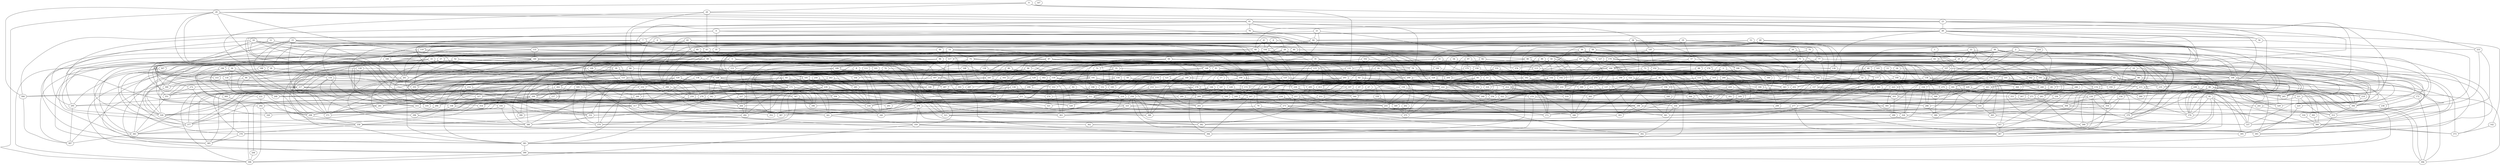 strict graph "gnp_random_graph(400,0.015)" {
0;
1;
2;
3;
4;
5;
6;
7;
8;
9;
10;
11;
12;
13;
14;
15;
16;
17;
18;
19;
20;
21;
22;
23;
24;
25;
26;
27;
28;
29;
30;
31;
32;
33;
34;
35;
36;
37;
38;
39;
40;
41;
42;
43;
44;
45;
46;
47;
48;
49;
50;
51;
52;
53;
54;
55;
56;
57;
58;
59;
60;
61;
62;
63;
64;
65;
66;
67;
68;
69;
70;
71;
72;
73;
74;
75;
76;
77;
78;
79;
80;
81;
82;
83;
84;
85;
86;
87;
88;
89;
90;
91;
92;
93;
94;
95;
96;
97;
98;
99;
100;
101;
102;
103;
104;
105;
106;
107;
108;
109;
110;
111;
112;
113;
114;
115;
116;
117;
118;
119;
120;
121;
122;
123;
124;
125;
126;
127;
128;
129;
130;
131;
132;
133;
134;
135;
136;
137;
138;
139;
140;
141;
142;
143;
144;
145;
146;
147;
148;
149;
150;
151;
152;
153;
154;
155;
156;
157;
158;
159;
160;
161;
162;
163;
164;
165;
166;
167;
168;
169;
170;
171;
172;
173;
174;
175;
176;
177;
178;
179;
180;
181;
182;
183;
184;
185;
186;
187;
188;
189;
190;
191;
192;
193;
194;
195;
196;
197;
198;
199;
200;
201;
202;
203;
204;
205;
206;
207;
208;
209;
210;
211;
212;
213;
214;
215;
216;
217;
218;
219;
220;
221;
222;
223;
224;
225;
226;
227;
228;
229;
230;
231;
232;
233;
234;
235;
236;
237;
238;
239;
240;
241;
242;
243;
244;
245;
246;
247;
248;
249;
250;
251;
252;
253;
254;
255;
256;
257;
258;
259;
260;
261;
262;
263;
264;
265;
266;
267;
268;
269;
270;
271;
272;
273;
274;
275;
276;
277;
278;
279;
280;
281;
282;
283;
284;
285;
286;
287;
288;
289;
290;
291;
292;
293;
294;
295;
296;
297;
298;
299;
300;
301;
302;
303;
304;
305;
306;
307;
308;
309;
310;
311;
312;
313;
314;
315;
316;
317;
318;
319;
320;
321;
322;
323;
324;
325;
326;
327;
328;
329;
330;
331;
332;
333;
334;
335;
336;
337;
338;
339;
340;
341;
342;
343;
344;
345;
346;
347;
348;
349;
350;
351;
352;
353;
354;
355;
356;
357;
358;
359;
360;
361;
362;
363;
364;
365;
366;
367;
368;
369;
370;
371;
372;
373;
374;
375;
376;
377;
378;
379;
380;
381;
382;
383;
384;
385;
386;
387;
388;
389;
390;
391;
392;
393;
394;
395;
396;
397;
398;
399;
0 -- 123  [is_available=True, prob="1.0"];
0 -- 35  [is_available=True, prob="0.213460058418"];
0 -- 31  [is_available=True, prob="0.894614332121"];
0 -- 28  [is_available=True, prob="0.417787412762"];
0 -- 7  [is_available=True, prob="0.450550417665"];
1 -- 63  [is_available=True, prob="0.174869653573"];
2 -- 393  [is_available=True, prob="0.818906915684"];
2 -- 108  [is_available=True, prob="0.722083994508"];
2 -- 172  [is_available=True, prob="0.851061695672"];
2 -- 361  [is_available=True, prob="0.0551306656357"];
2 -- 302  [is_available=True, prob="1.0"];
2 -- 271  [is_available=True, prob="1.0"];
2 -- 370  [is_available=True, prob="1.0"];
2 -- 300  [is_available=True, prob="0.948785094317"];
2 -- 248  [is_available=True, prob="0.749380077647"];
2 -- 90  [is_available=True, prob="1.0"];
2 -- 252  [is_available=True, prob="1.0"];
2 -- 351  [is_available=True, prob="0.499421079754"];
3 -- 114  [is_available=True, prob="0.818064801744"];
3 -- 331  [is_available=True, prob="1.0"];
3 -- 245  [is_available=True, prob="0.646188932579"];
3 -- 309  [is_available=True, prob="1.0"];
4 -- 68  [is_available=True, prob="1.0"];
4 -- 295  [is_available=True, prob="0.475849808085"];
4 -- 77  [is_available=True, prob="0.745672866609"];
4 -- 116  [is_available=True, prob="0.0436471147859"];
4 -- 150  [is_available=True, prob="1.0"];
4 -- 315  [is_available=True, prob="0.364665360652"];
5 -- 289  [is_available=True, prob="0.932924135892"];
5 -- 166  [is_available=True, prob="0.663803662181"];
5 -- 332  [is_available=True, prob="1.0"];
5 -- 112  [is_available=True, prob="0.680585021261"];
5 -- 307  [is_available=True, prob="0.730182603693"];
5 -- 150  [is_available=True, prob="0.0598469047352"];
5 -- 284  [is_available=True, prob="0.95154580859"];
6 -- 32  [is_available=True, prob="0.0362244806754"];
6 -- 104  [is_available=True, prob="0.431657138406"];
6 -- 347  [is_available=True, prob="1.0"];
6 -- 332  [is_available=True, prob="0.615660203095"];
6 -- 329  [is_available=True, prob="0.824436386585"];
7 -- 358  [is_available=True, prob="0.903483185923"];
7 -- 361  [is_available=True, prob="0.251859557389"];
7 -- 110  [is_available=True, prob="0.126870043889"];
7 -- 26  [is_available=True, prob="0.92124308856"];
7 -- 125  [is_available=True, prob="0.79055374753"];
8 -- 340  [is_available=True, prob="0.633148746369"];
8 -- 171  [is_available=True, prob="0.791405851304"];
8 -- 300  [is_available=True, prob="0.555017092211"];
8 -- 245  [is_available=True, prob="0.676778747274"];
8 -- 183  [is_available=True, prob="0.289864701374"];
9 -- 304  [is_available=True, prob="1.0"];
9 -- 336  [is_available=True, prob="1.0"];
9 -- 20  [is_available=True, prob="0.963870103874"];
9 -- 135  [is_available=True, prob="0.985582715913"];
10 -- 88  [is_available=True, prob="1.0"];
10 -- 218  [is_available=True, prob="0.36558771022"];
10 -- 155  [is_available=True, prob="0.939850369706"];
11 -- 217  [is_available=True, prob="1.0"];
11 -- 381  [is_available=True, prob="0.544440436266"];
11 -- 46  [is_available=True, prob="0.990616639059"];
11 -- 55  [is_available=True, prob="1.0"];
12 -- 88  [is_available=True, prob="1.0"];
12 -- 177  [is_available=True, prob="0.472848086537"];
12 -- 171  [is_available=True, prob="0.403387668131"];
12 -- 308  [is_available=True, prob="0.958759260715"];
13 -- 248  [is_available=True, prob="0.718398426237"];
13 -- 249  [is_available=True, prob="0.135701048966"];
13 -- 47  [is_available=True, prob="0.767446817427"];
14 -- 385  [is_available=True, prob="0.0839111608593"];
14 -- 359  [is_available=True, prob="0.903129916451"];
14 -- 229  [is_available=True, prob="0.421891559592"];
14 -- 357  [is_available=True, prob="1.0"];
14 -- 75  [is_available=True, prob="1.0"];
14 -- 173  [is_available=True, prob="0.821066559738"];
14 -- 148  [is_available=True, prob="0.202962951383"];
14 -- 117  [is_available=True, prob="0.140598918532"];
14 -- 377  [is_available=True, prob="0.636627486428"];
14 -- 216  [is_available=True, prob="0.0737561585805"];
14 -- 340  [is_available=True, prob="0.247459392696"];
14 -- 284  [is_available=True, prob="0.390962910068"];
14 -- 285  [is_available=True, prob="0.836163238763"];
14 -- 62  [is_available=True, prob="0.0278309103683"];
14 -- 261  [is_available=True, prob="0.589383876273"];
15 -- 355  [is_available=True, prob="1.0"];
15 -- 133  [is_available=True, prob="0.159717421853"];
15 -- 268  [is_available=True, prob="1.0"];
15 -- 335  [is_available=True, prob="0.69645622242"];
15 -- 179  [is_available=True, prob="0.604247035292"];
15 -- 152  [is_available=True, prob="0.493754664648"];
15 -- 379  [is_available=True, prob="0.9745790171"];
15 -- 188  [is_available=True, prob="0.270851552029"];
16 -- 296  [is_available=True, prob="0.21887588066"];
16 -- 25  [is_available=True, prob="0.639908986728"];
16 -- 71  [is_available=True, prob="1.0"];
17 -- 144  [is_available=True, prob="0.34005308996"];
17 -- 187  [is_available=True, prob="0.576860179194"];
18 -- 193  [is_available=True, prob="1.0"];
18 -- 260  [is_available=True, prob="0.89874975108"];
18 -- 295  [is_available=True, prob="0.604398624353"];
18 -- 104  [is_available=True, prob="0.653767829591"];
18 -- 39  [is_available=True, prob="1.0"];
18 -- 333  [is_available=True, prob="0.575732950046"];
18 -- 214  [is_available=True, prob="1.0"];
19 -- 71  [is_available=True, prob="0.011533843293"];
19 -- 233  [is_available=True, prob="1.0"];
19 -- 75  [is_available=True, prob="0.887208689863"];
19 -- 110  [is_available=True, prob="0.981647541429"];
19 -- 372  [is_available=True, prob="0.0972973350528"];
19 -- 57  [is_available=True, prob="0.358180670807"];
20 -- 26  [is_available=True, prob="0.443411702288"];
20 -- 43  [is_available=True, prob="0.810346362823"];
20 -- 285  [is_available=True, prob="0.0749293629785"];
20 -- 23  [is_available=True, prob="0.260988376783"];
21 -- 121  [is_available=True, prob="0.0855390347193"];
21 -- 82  [is_available=True, prob="0.764090171511"];
21 -- 164  [is_available=True, prob="0.580423238849"];
21 -- 84  [is_available=True, prob="1.0"];
22 -- 32  [is_available=True, prob="0.870311642104"];
22 -- 205  [is_available=True, prob="0.194002566974"];
22 -- 399  [is_available=True, prob="0.397424000932"];
22 -- 183  [is_available=True, prob="0.110406776339"];
22 -- 184  [is_available=True, prob="0.600935963525"];
22 -- 25  [is_available=True, prob="0.3334717442"];
22 -- 155  [is_available=True, prob="1.0"];
23 -- 68  [is_available=True, prob="1.0"];
23 -- 167  [is_available=True, prob="1.0"];
23 -- 233  [is_available=True, prob="0.778095682838"];
23 -- 49  [is_available=True, prob="0.388291233762"];
23 -- 265  [is_available=True, prob="1.0"];
23 -- 345  [is_available=True, prob="0.0344456553413"];
24 -- 376  [is_available=True, prob="1.0"];
24 -- 100  [is_available=True, prob="0.0416364188163"];
24 -- 103  [is_available=True, prob="1.0"];
25 -- 192  [is_available=True, prob="0.235901794924"];
25 -- 288  [is_available=True, prob="0.698802339291"];
25 -- 263  [is_available=True, prob="0.476410445809"];
25 -- 107  [is_available=True, prob="0.220676430709"];
26 -- 228  [is_available=True, prob="0.246736285636"];
26 -- 390  [is_available=True, prob="0.585370882599"];
26 -- 298  [is_available=True, prob="1.0"];
26 -- 369  [is_available=True, prob="0.404082850117"];
26 -- 185  [is_available=True, prob="0.223111870998"];
26 -- 124  [is_available=True, prob="0.554319789062"];
27 -- 344  [is_available=True, prob="1.0"];
28 -- 37  [is_available=True, prob="1.0"];
28 -- 265  [is_available=True, prob="1.0"];
28 -- 170  [is_available=True, prob="1.0"];
28 -- 279  [is_available=True, prob="0.160378983738"];
28 -- 109  [is_available=True, prob="1.0"];
28 -- 334  [is_available=True, prob="0.683386866363"];
28 -- 397  [is_available=True, prob="0.444077674825"];
28 -- 112  [is_available=True, prob="1.0"];
28 -- 209  [is_available=True, prob="0.708354942789"];
28 -- 309  [is_available=True, prob="0.029666922649"];
28 -- 119  [is_available=True, prob="0.883893157112"];
28 -- 312  [is_available=True, prob="0.297310413723"];
28 -- 222  [is_available=True, prob="1.0"];
28 -- 127  [is_available=True, prob="1.0"];
29 -- 105  [is_available=True, prob="0.549680594283"];
29 -- 140  [is_available=True, prob="0.260214050755"];
29 -- 398  [is_available=True, prob="0.0272164225743"];
29 -- 371  [is_available=True, prob="0.783039369707"];
29 -- 148  [is_available=True, prob="0.957114217591"];
29 -- 56  [is_available=True, prob="1.0"];
29 -- 380  [is_available=True, prob="0.101384556872"];
29 -- 61  [is_available=True, prob="0.515020839982"];
30 -- 265  [is_available=True, prob="0.0420107322113"];
30 -- 146  [is_available=True, prob="0.842258115711"];
30 -- 334  [is_available=True, prob="0.365094383093"];
30 -- 272  [is_available=True, prob="0.272892552042"];
30 -- 50  [is_available=True, prob="0.888951812318"];
30 -- 275  [is_available=True, prob="0.94380927438"];
30 -- 343  [is_available=True, prob="0.448360966582"];
30 -- 122  [is_available=True, prob="0.779527268411"];
30 -- 283  [is_available=True, prob="0.916144635487"];
30 -- 317  [is_available=True, prob="0.747267253644"];
31 -- 193  [is_available=True, prob="0.082570131343"];
31 -- 298  [is_available=True, prob="0.884011676474"];
31 -- 173  [is_available=True, prob="0.475369131771"];
31 -- 78  [is_available=True, prob="0.745353315934"];
31 -- 275  [is_available=True, prob="0.388551435696"];
32 -- 65  [is_available=True, prob="0.795303549744"];
32 -- 240  [is_available=True, prob="0.796188308886"];
32 -- 209  [is_available=True, prob="0.99604938836"];
32 -- 343  [is_available=True, prob="0.110041307713"];
32 -- 216  [is_available=True, prob="0.879427266911"];
33 -- 167  [is_available=True, prob="0.0569387470949"];
33 -- 269  [is_available=True, prob="0.997478717335"];
33 -- 78  [is_available=True, prob="0.444941926799"];
33 -- 338  [is_available=True, prob="0.216857380672"];
33 -- 275  [is_available=True, prob="0.287505020582"];
33 -- 398  [is_available=True, prob="1.0"];
33 -- 314  [is_available=True, prob="0.0802823143366"];
33 -- 383  [is_available=True, prob="1.0"];
34 -- 176  [is_available=True, prob="0.637999332978"];
34 -- 185  [is_available=True, prob="0.379875866273"];
34 -- 346  [is_available=True, prob="0.677647261965"];
34 -- 35  [is_available=True, prob="0.353273649526"];
34 -- 368  [is_available=True, prob="0.978428286777"];
35 -- 90  [is_available=True, prob="0.512092134476"];
35 -- 358  [is_available=True, prob="0.83720610164"];
36 -- 377  [is_available=True, prob="0.644375310725"];
36 -- 66  [is_available=True, prob="0.170463423607"];
36 -- 268  [is_available=True, prob="1.0"];
36 -- 178  [is_available=True, prob="0.595157105228"];
36 -- 118  [is_available=True, prob="0.769996898452"];
37 -- 101  [is_available=True, prob="0.545874211556"];
37 -- 371  [is_available=True, prob="0.48660644985"];
37 -- 335  [is_available=True, prob="0.73177144114"];
37 -- 307  [is_available=True, prob="0.763047936627"];
37 -- 212  [is_available=True, prob="0.277974903493"];
37 -- 151  [is_available=True, prob="0.69371428156"];
37 -- 282  [is_available=True, prob="0.647716693104"];
38 -- 226  [is_available=True, prob="0.658945521804"];
38 -- 103  [is_available=True, prob="1.0"];
38 -- 263  [is_available=True, prob="0.707049008853"];
38 -- 48  [is_available=True, prob="0.952507397413"];
38 -- 344  [is_available=True, prob="0.132521568098"];
38 -- 181  [is_available=True, prob="0.920530622125"];
38 -- 215  [is_available=True, prob="0.912439103358"];
38 -- 184  [is_available=True, prob="0.286778491893"];
38 -- 157  [is_available=True, prob="0.136263884888"];
38 -- 63  [is_available=True, prob="0.621153476382"];
39 -- 123  [is_available=True, prob="0.39488345752"];
39 -- 262  [is_available=True, prob="0.31636737607"];
39 -- 199  [is_available=True, prob="0.084961992922"];
39 -- 363  [is_available=True, prob="0.830866004464"];
39 -- 355  [is_available=True, prob="0.830427901139"];
39 -- 119  [is_available=True, prob="1.0"];
39 -- 315  [is_available=True, prob="0.565152960546"];
40 -- 288  [is_available=True, prob="0.114396419768"];
40 -- 296  [is_available=True, prob="0.23173941506"];
40 -- 212  [is_available=True, prob="0.313915349584"];
40 -- 381  [is_available=True, prob="0.657371898797"];
40 -- 348  [is_available=True, prob="1.0"];
41 -- 224  [is_available=True, prob="0.284547388521"];
41 -- 259  [is_available=True, prob="1.0"];
41 -- 68  [is_available=True, prob="0.691658594819"];
41 -- 104  [is_available=True, prob="0.229210409951"];
41 -- 79  [is_available=True, prob="1.0"];
41 -- 315  [is_available=True, prob="0.961873844816"];
42 -- 352  [is_available=True, prob="0.390799748174"];
42 -- 321  [is_available=True, prob="0.245004612847"];
42 -- 259  [is_available=True, prob="0.249360474801"];
42 -- 169  [is_available=True, prob="0.218965874193"];
42 -- 43  [is_available=True, prob="0.957139411043"];
42 -- 269  [is_available=True, prob="0.0232235355717"];
43 -- 193  [is_available=True, prob="1.0"];
43 -- 297  [is_available=True, prob="0.615504892925"];
43 -- 140  [is_available=True, prob="0.073640840324"];
43 -- 313  [is_available=True, prob="0.113127073495"];
44 -- 198  [is_available=True, prob="0.414815549505"];
44 -- 199  [is_available=True, prob="1.0"];
44 -- 302  [is_available=True, prob="0.265866830912"];
44 -- 113  [is_available=True, prob="0.556717551668"];
44 -- 146  [is_available=True, prob="1.0"];
44 -- 219  [is_available=True, prob="0.0731868662095"];
45 -- 393  [is_available=True, prob="0.00419428068784"];
45 -- 235  [is_available=True, prob="0.828728406905"];
45 -- 240  [is_available=True, prob="0.894334031683"];
45 -- 337  [is_available=True, prob="0.193991155871"];
45 -- 251  [is_available=True, prob="0.772752090333"];
45 -- 223  [is_available=True, prob="0.330926021153"];
46 -- 65  [is_available=True, prob="0.719699330941"];
46 -- 324  [is_available=True, prob="0.606865954238"];
46 -- 140  [is_available=True, prob="0.72224000753"];
46 -- 241  [is_available=True, prob="1.0"];
46 -- 119  [is_available=True, prob="1.0"];
46 -- 126  [is_available=True, prob="1.0"];
47 -- 344  [is_available=True, prob="1.0"];
48 -- 194  [is_available=True, prob="0.27441789327"];
48 -- 355  [is_available=True, prob="0.244400770883"];
48 -- 100  [is_available=True, prob="0.686496647962"];
48 -- 141  [is_available=True, prob="0.599233836508"];
48 -- 240  [is_available=True, prob="0.470153663497"];
48 -- 95  [is_available=True, prob="0.0799605083842"];
49 -- 130  [is_available=True, prob="0.528874475302"];
49 -- 235  [is_available=True, prob="0.549667165056"];
49 -- 292  [is_available=True, prob="0.139461971453"];
49 -- 389  [is_available=True, prob="0.050650970529"];
49 -- 203  [is_available=True, prob="0.690307756493"];
49 -- 332  [is_available=True, prob="0.857510489181"];
49 -- 142  [is_available=True, prob="1.0"];
49 -- 371  [is_available=True, prob="0.845313958829"];
49 -- 84  [is_available=True, prob="0.896413327316"];
49 -- 56  [is_available=True, prob="0.451663250813"];
50 -- 385  [is_available=True, prob="0.0845459013646"];
50 -- 326  [is_available=True, prob="0.182436657451"];
50 -- 72  [is_available=True, prob="0.0213814857366"];
50 -- 395  [is_available=True, prob="0.0234854664871"];
50 -- 238  [is_available=True, prob="0.463205310829"];
50 -- 113  [is_available=True, prob="0.52984770823"];
50 -- 242  [is_available=True, prob="0.288453876433"];
50 -- 318  [is_available=True, prob="1.0"];
50 -- 216  [is_available=True, prob="0.128822072717"];
50 -- 93  [is_available=True, prob="0.47702222234"];
50 -- 341  [is_available=True, prob="0.786189085912"];
51 -- 129  [is_available=True, prob="0.609103012896"];
51 -- 326  [is_available=True, prob="0.150698778739"];
51 -- 169  [is_available=True, prob="0.51343829918"];
51 -- 106  [is_available=True, prob="1.0"];
51 -- 372  [is_available=True, prob="0.959444513805"];
51 -- 214  [is_available=True, prob="0.43660676784"];
51 -- 184  [is_available=True, prob="0.447767053093"];
51 -- 138  [is_available=True, prob="0.0458701532824"];
52 -- 323  [is_available=True, prob="0.812475329792"];
52 -- 300  [is_available=True, prob="0.177543870355"];
52 -- 335  [is_available=True, prob="1.0"];
52 -- 371  [is_available=True, prob="0.283929993138"];
52 -- 186  [is_available=True, prob="0.864487222892"];
52 -- 158  [is_available=True, prob="0.256084880227"];
53 -- 161  [is_available=True, prob="0.680620254589"];
53 -- 130  [is_available=True, prob="0.646123905039"];
53 -- 355  [is_available=True, prob="0.185782969876"];
53 -- 261  [is_available=True, prob="0.712191579"];
53 -- 70  [is_available=True, prob="0.154061430243"];
53 -- 372  [is_available=True, prob="0.00424927990385"];
53 -- 376  [is_available=True, prob="0.600468515972"];
54 -- 336  [is_available=True, prob="1.0"];
54 -- 189  [is_available=True, prob="0.24328350732"];
55 -- 256  [is_available=True, prob="0.448198187756"];
55 -- 353  [is_available=True, prob="0.486165255962"];
55 -- 195  [is_available=True, prob="0.398683383815"];
55 -- 373  [is_available=True, prob="0.283162160414"];
55 -- 182  [is_available=True, prob="0.562237410295"];
55 -- 217  [is_available=True, prob="0.816535323672"];
55 -- 381  [is_available=True, prob="0.0991065456103"];
55 -- 158  [is_available=True, prob="1.0"];
56 -- 337  [is_available=True, prob="1.0"];
56 -- 177  [is_available=True, prob="0.762716177682"];
57 -- 73  [is_available=True, prob="1.0"];
57 -- 220  [is_available=True, prob="1.0"];
57 -- 278  [is_available=True, prob="0.969477902123"];
57 -- 174  [is_available=True, prob="1.0"];
58 -- 156  [is_available=True, prob="0.535604595146"];
58 -- 90  [is_available=True, prob="0.355068649113"];
58 -- 132  [is_available=True, prob="0.384391085455"];
58 -- 186  [is_available=True, prob="0.127512691201"];
58 -- 278  [is_available=True, prob="0.96902360936"];
59 -- 306  [is_available=True, prob="0.552959725213"];
59 -- 334  [is_available=True, prob="0.18390265212"];
59 -- 222  [is_available=True, prob="1.0"];
59 -- 327  [is_available=True, prob="1.0"];
60 -- 363  [is_available=True, prob="0.662189403825"];
60 -- 66  [is_available=True, prob="0.898705534754"];
60 -- 91  [is_available=True, prob="1.0"];
60 -- 386  [is_available=True, prob="0.0824739262863"];
61 -- 64  [is_available=True, prob="0.577264179689"];
61 -- 235  [is_available=True, prob="0.0665183375898"];
61 -- 76  [is_available=True, prob="1.0"];
61 -- 78  [is_available=True, prob="0.255959326824"];
61 -- 304  [is_available=True, prob="0.826286562896"];
61 -- 145  [is_available=True, prob="0.0113277444819"];
62 -- 325  [is_available=True, prob="0.762273033171"];
62 -- 234  [is_available=True, prob="0.495344130091"];
62 -- 205  [is_available=True, prob="0.625534478723"];
62 -- 302  [is_available=True, prob="0.343345292067"];
62 -- 229  [is_available=True, prob="1.0"];
63 -- 196  [is_available=True, prob="0.216465122938"];
63 -- 393  [is_available=True, prob="0.296242283627"];
63 -- 107  [is_available=True, prob="0.677546651632"];
63 -- 204  [is_available=True, prob="0.880442897826"];
63 -- 184  [is_available=True, prob="0.217059497453"];
63 -- 154  [is_available=True, prob="0.865786090315"];
64 -- 192  [is_available=True, prob="0.0211048818374"];
64 -- 266  [is_available=True, prob="0.772156649325"];
64 -- 386  [is_available=True, prob="1.0"];
65 -- 267  [is_available=True, prob="0.365906900598"];
66 -- 146  [is_available=True, prob="0.0901493155813"];
66 -- 397  [is_available=True, prob="1.0"];
66 -- 268  [is_available=True, prob="0.756703017651"];
67 -- 310  [is_available=True, prob="0.340751304886"];
67 -- 376  [is_available=True, prob="0.198871530546"];
67 -- 374  [is_available=True, prob="1.0"];
67 -- 184  [is_available=True, prob="1.0"];
67 -- 122  [is_available=True, prob="0.981737219642"];
67 -- 282  [is_available=True, prob="0.184306728365"];
68 -- 160  [is_available=True, prob="1.0"];
68 -- 232  [is_available=True, prob="0.543731012656"];
68 -- 139  [is_available=True, prob="0.998418193248"];
68 -- 208  [is_available=True, prob="0.859045130495"];
68 -- 117  [is_available=True, prob="0.123162759275"];
69 -- 376  [is_available=True, prob="0.928053250989"];
69 -- 145  [is_available=True, prob="0.201150222237"];
69 -- 251  [is_available=True, prob="0.114221039283"];
69 -- 124  [is_available=True, prob="1.0"];
69 -- 182  [is_available=True, prob="1.0"];
70 -- 254  [is_available=True, prob="0.767931437562"];
70 -- 166  [is_available=True, prob="0.291580768261"];
70 -- 77  [is_available=True, prob="0.766548005547"];
71 -- 98  [is_available=True, prob="0.342102094375"];
71 -- 205  [is_available=True, prob="0.624746397635"];
71 -- 242  [is_available=True, prob="0.959561090134"];
71 -- 251  [is_available=True, prob="1.0"];
71 -- 350  [is_available=True, prob="0.383105460145"];
72 -- 219  [is_available=True, prob="0.487631874556"];
72 -- 191  [is_available=True, prob="0.332645976684"];
73 -- 354  [is_available=True, prob="0.583603398635"];
73 -- 356  [is_available=True, prob="0.867255951367"];
73 -- 294  [is_available=True, prob="0.467233874946"];
73 -- 305  [is_available=True, prob="0.368731535758"];
73 -- 95  [is_available=True, prob="0.994903613454"];
74 -- 381  [is_available=True, prob="0.219207928843"];
74 -- 204  [is_available=True, prob="0.88793559915"];
74 -- 317  [is_available=True, prob="0.192479060186"];
74 -- 119  [is_available=True, prob="1.0"];
75 -- 257  [is_available=True, prob="1.0"];
75 -- 168  [is_available=True, prob="1.0"];
75 -- 396  [is_available=True, prob="1.0"];
75 -- 276  [is_available=True, prob="0.140534451486"];
75 -- 153  [is_available=True, prob="0.0416703800761"];
75 -- 191  [is_available=True, prob="1.0"];
76 -- 372  [is_available=True, prob="0.00445519820539"];
76 -- 259  [is_available=True, prob="1.0"];
76 -- 84  [is_available=True, prob="1.0"];
77 -- 135  [is_available=True, prob="0.659904640859"];
77 -- 367  [is_available=True, prob="0.391869613931"];
77 -- 176  [is_available=True, prob="0.384602114024"];
77 -- 157  [is_available=True, prob="1.0"];
78 -- 132  [is_available=True, prob="0.959137204955"];
78 -- 392  [is_available=True, prob="0.109660652103"];
78 -- 331  [is_available=True, prob="0.804442799097"];
78 -- 242  [is_available=True, prob="0.74420169879"];
78 -- 121  [is_available=True, prob="1.0"];
78 -- 380  [is_available=True, prob="0.694495658227"];
79 -- 370  [is_available=True, prob="0.736689246588"];
79 -- 332  [is_available=True, prob="0.293714189934"];
80 -- 263  [is_available=True, prob="0.902824290151"];
80 -- 326  [is_available=True, prob="0.723010404503"];
80 -- 245  [is_available=True, prob="1.0"];
80 -- 158  [is_available=True, prob="1.0"];
80 -- 261  [is_available=True, prob="0.597331285116"];
81 -- 264  [is_available=True, prob="0.833741951013"];
81 -- 376  [is_available=True, prob="0.360641197977"];
81 -- 392  [is_available=True, prob="0.261360814577"];
81 -- 381  [is_available=True, prob="1.0"];
81 -- 366  [is_available=True, prob="0.560107834656"];
82 -- 163  [is_available=True, prob="1.0"];
82 -- 108  [is_available=True, prob="0.5039671141"];
82 -- 210  [is_available=True, prob="1.0"];
82 -- 115  [is_available=True, prob="0.432080798769"];
82 -- 150  [is_available=True, prob="0.670588013316"];
82 -- 248  [is_available=True, prob="0.591597678731"];
82 -- 157  [is_available=True, prob="0.6079131761"];
83 -- 390  [is_available=True, prob="0.304378321946"];
83 -- 340  [is_available=True, prob="0.131853428575"];
83 -- 381  [is_available=True, prob="0.87298109434"];
83 -- 222  [is_available=True, prob="0.88119773535"];
83 -- 383  [is_available=True, prob="0.557499708025"];
84 -- 104  [is_available=True, prob="0.983374418035"];
84 -- 329  [is_available=True, prob="0.831505065629"];
84 -- 126  [is_available=True, prob="0.00871341148032"];
85 -- 117  [is_available=True, prob="1.0"];
85 -- 126  [is_available=True, prob="0.881389299762"];
86 -- 280  [is_available=True, prob="0.529233318131"];
86 -- 312  [is_available=True, prob="0.539848809273"];
86 -- 370  [is_available=True, prob="0.550287530197"];
86 -- 392  [is_available=True, prob="0.129869031624"];
86 -- 172  [is_available=True, prob="0.493032584686"];
87 -- 322  [is_available=True, prob="1.0"];
87 -- 295  [is_available=True, prob="1.0"];
87 -- 299  [is_available=True, prob="0.983639640175"];
87 -- 370  [is_available=True, prob="0.825395224674"];
87 -- 371  [is_available=True, prob="0.306446409017"];
87 -- 245  [is_available=True, prob="0.138621274438"];
87 -- 374  [is_available=True, prob="0.794167304201"];
87 -- 151  [is_available=True, prob="0.624099056012"];
87 -- 376  [is_available=True, prob="1.0"];
87 -- 103  [is_available=True, prob="0.298956272213"];
87 -- 381  [is_available=True, prob="0.390747870024"];
87 -- 94  [is_available=True, prob="0.276468424181"];
88 -- 357  [is_available=True, prob="0.819317566656"];
88 -- 137  [is_available=True, prob="0.549032487331"];
88 -- 235  [is_available=True, prob="1.0"];
88 -- 174  [is_available=True, prob="0.606933845707"];
88 -- 265  [is_available=True, prob="0.893231352116"];
89 -- 96  [is_available=True, prob="1.0"];
89 -- 326  [is_available=True, prob="1.0"];
89 -- 268  [is_available=True, prob="0.864683673628"];
89 -- 270  [is_available=True, prob="0.0103249407356"];
89 -- 230  [is_available=True, prob="0.454959472858"];
90 -- 288  [is_available=True, prob="0.42225211709"];
90 -- 137  [is_available=True, prob="0.857324299281"];
90 -- 298  [is_available=True, prob="0.96153052857"];
90 -- 399  [is_available=True, prob="0.375480457235"];
90 -- 146  [is_available=True, prob="0.343200440746"];
90 -- 148  [is_available=True, prob="0.236411592618"];
91 -- 199  [is_available=True, prob="0.142176973184"];
91 -- 203  [is_available=True, prob="0.439332610763"];
91 -- 208  [is_available=True, prob="0.582228470646"];
91 -- 118  [is_available=True, prob="0.143815665077"];
91 -- 219  [is_available=True, prob="0.879982332142"];
92 -- 202  [is_available=True, prob="0.332909011875"];
92 -- 108  [is_available=True, prob="0.580074611679"];
92 -- 302  [is_available=True, prob="0.132800181329"];
92 -- 144  [is_available=True, prob="1.0"];
92 -- 313  [is_available=True, prob="0.0200475674116"];
92 -- 185  [is_available=True, prob="0.422420672456"];
93 -- 361  [is_available=True, prob="0.0100748346889"];
93 -- 260  [is_available=True, prob="0.0491897032617"];
94 -- 162  [is_available=True, prob="0.27559189339"];
94 -- 359  [is_available=True, prob="0.723018983207"];
94 -- 126  [is_available=True, prob="0.719408363973"];
95 -- 230  [is_available=True, prob="0.835130431123"];
95 -- 197  [is_available=True, prob="0.417396657941"];
95 -- 262  [is_available=True, prob="1.0"];
95 -- 265  [is_available=True, prob="0.819768181375"];
96 -- 323  [is_available=True, prob="0.569439649343"];
96 -- 269  [is_available=True, prob="1.0"];
96 -- 303  [is_available=True, prob="0.0943673844927"];
96 -- 378  [is_available=True, prob="0.719652305857"];
96 -- 189  [is_available=True, prob="0.845487834784"];
97 -- 364  [is_available=True, prob="0.280848058005"];
97 -- 195  [is_available=True, prob="0.913175745019"];
97 -- 247  [is_available=True, prob="0.519432620336"];
97 -- 310  [is_available=True, prob="0.570442355765"];
97 -- 175  [is_available=True, prob="1.0"];
98 -- 190  [is_available=True, prob="0.169781585958"];
99 -- 132  [is_available=True, prob="0.310982000533"];
99 -- 109  [is_available=True, prob="0.672070918946"];
99 -- 366  [is_available=True, prob="0.895804667095"];
99 -- 111  [is_available=True, prob="1.0"];
99 -- 371  [is_available=True, prob="0.647440856308"];
99 -- 182  [is_available=True, prob="0.567563874566"];
99 -- 343  [is_available=True, prob="0.983088418627"];
100 -- 218  [is_available=True, prob="0.0806295160374"];
100 -- 384  [is_available=True, prob="0.705692254662"];
101 -- 256  [is_available=True, prob="1.0"];
101 -- 328  [is_available=True, prob="0.126658299919"];
101 -- 333  [is_available=True, prob="1.0"];
101 -- 120  [is_available=True, prob="0.119210386348"];
101 -- 283  [is_available=True, prob="0.109719098231"];
102 -- 130  [is_available=True, prob="1.0"];
102 -- 227  [is_available=True, prob="1.0"];
102 -- 293  [is_available=True, prob="0.983462246568"];
102 -- 239  [is_available=True, prob="1.0"];
102 -- 337  [is_available=True, prob="0.951526369676"];
102 -- 313  [is_available=True, prob="0.305972977827"];
103 -- 387  [is_available=True, prob="0.308822158786"];
103 -- 212  [is_available=True, prob="1.0"];
104 -- 106  [is_available=True, prob="0.408265165917"];
104 -- 363  [is_available=True, prob="1.0"];
104 -- 117  [is_available=True, prob="0.886380403611"];
104 -- 118  [is_available=True, prob="0.0707023572656"];
104 -- 170  [is_available=True, prob="0.805581084463"];
105 -- 384  [is_available=True, prob="0.547421922525"];
105 -- 371  [is_available=True, prob="0.77111987429"];
106 -- 256  [is_available=True, prob="0.318677981467"];
106 -- 203  [is_available=True, prob="0.636727050595"];
107 -- 164  [is_available=True, prob="0.852280646729"];
107 -- 391  [is_available=True, prob="0.0310569768585"];
107 -- 265  [is_available=True, prob="0.211870988891"];
107 -- 306  [is_available=True, prob="0.299946739657"];
107 -- 158  [is_available=True, prob="0.965530407636"];
108 -- 265  [is_available=True, prob="0.681244182514"];
108 -- 268  [is_available=True, prob="0.321035885053"];
108 -- 366  [is_available=True, prob="0.6687777145"];
108 -- 393  [is_available=True, prob="1.0"];
108 -- 285  [is_available=True, prob="0.757717298851"];
108 -- 286  [is_available=True, prob="0.69521466118"];
109 -- 383  [is_available=True, prob="0.267220486651"];
109 -- 119  [is_available=True, prob="0.70405129181"];
110 -- 196  [is_available=True, prob="1.0"];
110 -- 140  [is_available=True, prob="0.428495942968"];
110 -- 180  [is_available=True, prob="0.0939164670008"];
110 -- 375  [is_available=True, prob="0.147229638441"];
111 -- 340  [is_available=True, prob="0.975092168881"];
111 -- 333  [is_available=True, prob="1.0"];
111 -- 255  [is_available=True, prob="0.00410178588588"];
112 -- 266  [is_available=True, prob="0.917823138746"];
112 -- 311  [is_available=True, prob="0.352136532083"];
113 -- 368  [is_available=True, prob="0.190917083051"];
113 -- 124  [is_available=True, prob="0.255571550063"];
114 -- 354  [is_available=True, prob="0.980166016229"];
114 -- 247  [is_available=True, prob="0.985779587907"];
114 -- 345  [is_available=True, prob="1.0"];
114 -- 153  [is_available=True, prob="1.0"];
114 -- 252  [is_available=True, prob="1.0"];
114 -- 286  [is_available=True, prob="0.170746815379"];
115 -- 160  [is_available=True, prob="1.0"];
115 -- 183  [is_available=True, prob="0.158719052164"];
115 -- 178  [is_available=True, prob="1.0"];
115 -- 173  [is_available=True, prob="1.0"];
115 -- 277  [is_available=True, prob="0.847981196318"];
115 -- 151  [is_available=True, prob="0.113728632746"];
115 -- 123  [is_available=True, prob="0.382086705688"];
115 -- 252  [is_available=True, prob="1.0"];
116 -- 281  [is_available=True, prob="1.0"];
116 -- 181  [is_available=True, prob="0.871360563135"];
116 -- 284  [is_available=True, prob="0.379373805091"];
116 -- 377  [is_available=True, prob="0.161219910848"];
117 -- 396  [is_available=True, prob="1.0"];
117 -- 146  [is_available=True, prob="0.803731228844"];
117 -- 388  [is_available=True, prob="0.506740355955"];
117 -- 189  [is_available=True, prob="0.727712697839"];
117 -- 159  [is_available=True, prob="0.877252688319"];
118 -- 298  [is_available=True, prob="0.60205279036"];
119 -- 259  [is_available=True, prob="1.0"];
119 -- 206  [is_available=True, prob="1.0"];
119 -- 151  [is_available=True, prob="0.0431987328825"];
119 -- 249  [is_available=True, prob="0.7765357712"];
119 -- 187  [is_available=True, prob="0.723369624129"];
120 -- 385  [is_available=True, prob="1.0"];
120 -- 356  [is_available=True, prob="0.501264125152"];
120 -- 173  [is_available=True, prob="0.282733180877"];
120 -- 378  [is_available=True, prob="1.0"];
120 -- 252  [is_available=True, prob="0.123133352028"];
120 -- 165  [is_available=True, prob="0.79251942411"];
121 -- 195  [is_available=True, prob="0.334160836693"];
121 -- 293  [is_available=True, prob="0.529470208526"];
121 -- 394  [is_available=True, prob="0.368874333782"];
121 -- 206  [is_available=True, prob="0.919143266393"];
122 -- 337  [is_available=True, prob="1.0"];
122 -- 306  [is_available=True, prob="0.209960376293"];
122 -- 213  [is_available=True, prob="0.30148490958"];
122 -- 216  [is_available=True, prob="0.405178455813"];
122 -- 252  [is_available=True, prob="1.0"];
123 -- 171  [is_available=True, prob="0.0213574998789"];
123 -- 272  [is_available=True, prob="0.197246496247"];
123 -- 341  [is_available=True, prob="0.161971722671"];
123 -- 216  [is_available=True, prob="0.622808683764"];
123 -- 380  [is_available=True, prob="0.169128113456"];
124 -- 166  [is_available=True, prob="0.62988365821"];
124 -- 311  [is_available=True, prob="0.892731086433"];
124 -- 252  [is_available=True, prob="0.883233637123"];
125 -- 274  [is_available=True, prob="1.0"];
125 -- 387  [is_available=True, prob="0.890073822732"];
125 -- 212  [is_available=True, prob="1.0"];
125 -- 286  [is_available=True, prob="1.0"];
126 -- 294  [is_available=True, prob="0.642626673267"];
126 -- 264  [is_available=True, prob="1.0"];
126 -- 332  [is_available=True, prob="1.0"];
126 -- 146  [is_available=True, prob="0.884037140531"];
126 -- 342  [is_available=True, prob="0.511640748667"];
126 -- 218  [is_available=True, prob="1.0"];
127 -- 190  [is_available=True, prob="0.245111399564"];
128 -- 314  [is_available=True, prob="0.625138812136"];
128 -- 243  [is_available=True, prob="0.845611976998"];
128 -- 231  [is_available=True, prob="0.307722370523"];
129 -- 262  [is_available=True, prob="1.0"];
129 -- 328  [is_available=True, prob="0.86549142879"];
129 -- 300  [is_available=True, prob="0.28868454228"];
129 -- 269  [is_available=True, prob="1.0"];
129 -- 212  [is_available=True, prob="0.304931886126"];
130 -- 225  [is_available=True, prob="0.321684582312"];
130 -- 149  [is_available=True, prob="0.928562820606"];
131 -- 201  [is_available=True, prob="0.0720883321673"];
131 -- 337  [is_available=True, prob="1.0"];
131 -- 302  [is_available=True, prob="0.0810541967943"];
131 -- 257  [is_available=True, prob="0.0925362354624"];
132 -- 194  [is_available=True, prob="0.845263930256"];
132 -- 306  [is_available=True, prob="0.0490424685679"];
132 -- 212  [is_available=True, prob="0.509486310475"];
132 -- 334  [is_available=True, prob="0.901530688154"];
133 -- 296  [is_available=True, prob="0.112811394889"];
133 -- 140  [is_available=True, prob="0.991246676521"];
133 -- 173  [is_available=True, prob="0.679183870779"];
133 -- 245  [is_available=True, prob="0.553046452026"];
133 -- 381  [is_available=True, prob="0.673087389014"];
133 -- 255  [is_available=True, prob="0.930078581206"];
134 -- 315  [is_available=True, prob="0.370131736804"];
134 -- 237  [is_available=True, prob="0.573863921801"];
134 -- 174  [is_available=True, prob="1.0"];
134 -- 293  [is_available=True, prob="1.0"];
135 -- 352  [is_available=True, prob="0.655444130468"];
135 -- 200  [is_available=True, prob="0.473999083941"];
135 -- 398  [is_available=True, prob="0.459227721695"];
135 -- 207  [is_available=True, prob="1.0"];
135 -- 201  [is_available=True, prob="1.0"];
135 -- 221  [is_available=True, prob="0.418861163197"];
135 -- 329  [is_available=True, prob="0.34191114107"];
136 -- 353  [is_available=True, prob="1.0"];
136 -- 211  [is_available=True, prob="1.0"];
136 -- 281  [is_available=True, prob="0.704294946949"];
136 -- 314  [is_available=True, prob="1.0"];
136 -- 346  [is_available=True, prob="1.0"];
136 -- 318  [is_available=True, prob="0.763494391953"];
137 -- 330  [is_available=True, prob="0.228303785623"];
137 -- 308  [is_available=True, prob="0.11452680053"];
137 -- 253  [is_available=True, prob="1.0"];
138 -- 258  [is_available=True, prob="1.0"];
138 -- 229  [is_available=True, prob="1.0"];
138 -- 271  [is_available=True, prob="1.0"];
139 -- 364  [is_available=True, prob="0.428892916752"];
139 -- 306  [is_available=True, prob="0.761970117473"];
139 -- 372  [is_available=True, prob="0.461401159441"];
139 -- 342  [is_available=True, prob="0.239951938562"];
139 -- 185  [is_available=True, prob="0.257405477617"];
139 -- 379  [is_available=True, prob="1.0"];
140 -- 258  [is_available=True, prob="0.698893657605"];
140 -- 235  [is_available=True, prob="0.893811085551"];
140 -- 196  [is_available=True, prob="0.233208936816"];
140 -- 264  [is_available=True, prob="0.722442096981"];
140 -- 355  [is_available=True, prob="0.445305369896"];
140 -- 148  [is_available=True, prob="0.691233474785"];
140 -- 284  [is_available=True, prob="0.81430680653"];
141 -- 394  [is_available=True, prob="1.0"];
141 -- 283  [is_available=True, prob="1.0"];
141 -- 181  [is_available=True, prob="0.138922304408"];
141 -- 279  [is_available=True, prob="0.704877994434"];
142 -- 373  [is_available=True, prob="0.455485845491"];
143 -- 354  [is_available=True, prob="0.143376315515"];
143 -- 260  [is_available=True, prob="0.403107856642"];
143 -- 360  [is_available=True, prob="0.637266454151"];
143 -- 270  [is_available=True, prob="0.166511712467"];
143 -- 174  [is_available=True, prob="1.0"];
143 -- 149  [is_available=True, prob="0.964600384786"];
144 -- 384  [is_available=True, prob="1.0"];
144 -- 257  [is_available=True, prob="0.979642898815"];
144 -- 273  [is_available=True, prob="0.174390408385"];
144 -- 342  [is_available=True, prob="0.98826738099"];
144 -- 219  [is_available=True, prob="0.426333296921"];
144 -- 255  [is_available=True, prob="0.456332995798"];
145 -- 152  [is_available=True, prob="1.0"];
145 -- 257  [is_available=True, prob="0.256049735906"];
145 -- 170  [is_available=True, prob="0.150000225112"];
146 -- 259  [is_available=True, prob="0.43784106508"];
146 -- 330  [is_available=True, prob="0.649311885417"];
148 -- 323  [is_available=True, prob="1.0"];
148 -- 167  [is_available=True, prob="0.766727260381"];
148 -- 169  [is_available=True, prob="0.689909029274"];
148 -- 179  [is_available=True, prob="1.0"];
148 -- 187  [is_available=True, prob="1.0"];
148 -- 351  [is_available=True, prob="1.0"];
149 -- 388  [is_available=True, prob="1.0"];
149 -- 328  [is_available=True, prob="0.504594384385"];
149 -- 151  [is_available=True, prob="0.0123893696661"];
149 -- 309  [is_available=True, prob="0.1413807775"];
149 -- 311  [is_available=True, prob="1.0"];
150 -- 388  [is_available=True, prob="0.245105497396"];
150 -- 204  [is_available=True, prob="0.632686314165"];
150 -- 316  [is_available=True, prob="1.0"];
151 -- 329  [is_available=True, prob="0.040035197419"];
151 -- 268  [is_available=True, prob="0.921859075439"];
152 -- 258  [is_available=True, prob="0.0850074353279"];
152 -- 365  [is_available=True, prob="0.457472109627"];
152 -- 303  [is_available=True, prob="1.0"];
152 -- 306  [is_available=True, prob="0.72614834384"];
152 -- 185  [is_available=True, prob="0.356296495539"];
153 -- 363  [is_available=True, prob="0.112946734342"];
153 -- 274  [is_available=True, prob="0.776974886816"];
154 -- 368  [is_available=True, prob="0.0179564490635"];
154 -- 203  [is_available=True, prob="0.411087676375"];
154 -- 380  [is_available=True, prob="0.697439325151"];
154 -- 286  [is_available=True, prob="0.73391084909"];
155 -- 356  [is_available=True, prob="1.0"];
155 -- 265  [is_available=True, prob="0.423341713656"];
155 -- 343  [is_available=True, prob="0.152903514609"];
155 -- 349  [is_available=True, prob="0.896501162072"];
155 -- 350  [is_available=True, prob="0.528230621289"];
156 -- 354  [is_available=True, prob="0.00631374482411"];
156 -- 399  [is_available=True, prob="1.0"];
157 -- 370  [is_available=True, prob="0.00744691621085"];
157 -- 271  [is_available=True, prob="1.0"];
157 -- 209  [is_available=True, prob="1.0"];
157 -- 237  [is_available=True, prob="1.0"];
158 -- 179  [is_available=True, prob="1.0"];
158 -- 181  [is_available=True, prob="0.926788870112"];
158 -- 248  [is_available=True, prob="0.336741396612"];
158 -- 284  [is_available=True, prob="0.166394241286"];
158 -- 341  [is_available=True, prob="0.682953870239"];
159 -- 248  [is_available=True, prob="0.479504934026"];
159 -- 269  [is_available=True, prob="0.397492426167"];
159 -- 255  [is_available=True, prob="0.758714809749"];
161 -- 321  [is_available=True, prob="0.174646298914"];
161 -- 221  [is_available=True, prob="0.151522409531"];
162 -- 218  [is_available=True, prob="0.646087331661"];
162 -- 317  [is_available=True, prob="0.177163434652"];
162 -- 215  [is_available=True, prob="1.0"];
163 -- 193  [is_available=True, prob="0.562122322101"];
163 -- 358  [is_available=True, prob="0.676900117415"];
163 -- 391  [is_available=True, prob="1.0"];
163 -- 249  [is_available=True, prob="0.199316377401"];
163 -- 287  [is_available=True, prob="0.487516945361"];
164 -- 285  [is_available=True, prob="0.465359885611"];
165 -- 320  [is_available=True, prob="0.582235815164"];
165 -- 314  [is_available=True, prob="0.154774028006"];
165 -- 347  [is_available=True, prob="0.501203194091"];
165 -- 379  [is_available=True, prob="1.0"];
166 -- 241  [is_available=True, prob="0.00703197513683"];
166 -- 227  [is_available=True, prob="1.0"];
167 -- 230  [is_available=True, prob="0.948436752169"];
167 -- 268  [is_available=True, prob="0.60017338025"];
167 -- 205  [is_available=True, prob="0.632684472472"];
167 -- 304  [is_available=True, prob="0.690393745375"];
167 -- 287  [is_available=True, prob="0.854669793327"];
168 -- 297  [is_available=True, prob="0.0402068542679"];
168 -- 204  [is_available=True, prob="0.661884474583"];
168 -- 371  [is_available=True, prob="1.0"];
168 -- 246  [is_available=True, prob="0.145342910536"];
168 -- 185  [is_available=True, prob="0.16058473257"];
169 -- 303  [is_available=True, prob="0.205883843423"];
169 -- 273  [is_available=True, prob="0.636966490471"];
169 -- 372  [is_available=True, prob="0.818902844699"];
170 -- 376  [is_available=True, prob="0.254647666175"];
170 -- 380  [is_available=True, prob="0.80423537138"];
170 -- 343  [is_available=True, prob="0.14856887518"];
170 -- 216  [is_available=True, prob="1.0"];
170 -- 281  [is_available=True, prob="0.213084060109"];
170 -- 186  [is_available=True, prob="0.992381091686"];
171 -- 293  [is_available=True, prob="0.264837201073"];
171 -- 358  [is_available=True, prob="1.0"];
171 -- 391  [is_available=True, prob="1.0"];
171 -- 341  [is_available=True, prob="0.15778677896"];
171 -- 278  [is_available=True, prob="0.723239159517"];
172 -- 236  [is_available=True, prob="1.0"];
172 -- 394  [is_available=True, prob="0.121237870563"];
173 -- 289  [is_available=True, prob="0.659676727692"];
173 -- 303  [is_available=True, prob="0.452854207628"];
174 -- 392  [is_available=True, prob="0.0721688180624"];
174 -- 395  [is_available=True, prob="0.583369514533"];
174 -- 336  [is_available=True, prob="1.0"];
175 -- 192  [is_available=True, prob="0.49824294668"];
175 -- 178  [is_available=True, prob="0.305357396461"];
175 -- 246  [is_available=True, prob="1.0"];
176 -- 192  [is_available=True, prob="0.298979226117"];
176 -- 177  [is_available=True, prob="1.0"];
177 -- 203  [is_available=True, prob="1.0"];
177 -- 382  [is_available=True, prob="0.292256050918"];
178 -- 232  [is_available=True, prob="0.873731240553"];
178 -- 343  [is_available=True, prob="0.622562442479"];
179 -- 385  [is_available=True, prob="0.00647923926327"];
179 -- 234  [is_available=True, prob="0.681212308721"];
179 -- 274  [is_available=True, prob="0.149358205494"];
179 -- 249  [is_available=True, prob="1.0"];
180 -- 261  [is_available=True, prob="0.744657788876"];
181 -- 377  [is_available=True, prob="0.0509572004817"];
181 -- 312  [is_available=True, prob="1.0"];
181 -- 372  [is_available=True, prob="0.586305468875"];
181 -- 283  [is_available=True, prob="0.517423472583"];
182 -- 302  [is_available=True, prob="1.0"];
182 -- 338  [is_available=True, prob="1.0"];
182 -- 340  [is_available=True, prob="0.396497113904"];
182 -- 213  [is_available=True, prob="0.408281668729"];
183 -- 394  [is_available=True, prob="1.0"];
183 -- 246  [is_available=True, prob="1.0"];
183 -- 253  [is_available=True, prob="0.386435946698"];
184 -- 324  [is_available=True, prob="0.255725641328"];
184 -- 200  [is_available=True, prob="0.120045872985"];
184 -- 208  [is_available=True, prob="1.0"];
184 -- 305  [is_available=True, prob="0.0397725857894"];
184 -- 351  [is_available=True, prob="0.836317791177"];
184 -- 309  [is_available=True, prob="0.234086904898"];
184 -- 315  [is_available=True, prob="0.558158886418"];
185 -- 323  [is_available=True, prob="0.106000697099"];
185 -- 239  [is_available=True, prob="1.0"];
185 -- 281  [is_available=True, prob="0.39501747971"];
186 -- 200  [is_available=True, prob="0.522802471828"];
186 -- 370  [is_available=True, prob="0.479376565465"];
186 -- 245  [is_available=True, prob="1.0"];
187 -- 356  [is_available=True, prob="0.602172824553"];
187 -- 207  [is_available=True, prob="1.0"];
187 -- 278  [is_available=True, prob="1.0"];
187 -- 254  [is_available=True, prob="1.0"];
188 -- 261  [is_available=True, prob="0.388670306843"];
188 -- 390  [is_available=True, prob="0.96946065295"];
189 -- 352  [is_available=True, prob="0.718763947968"];
189 -- 396  [is_available=True, prob="0.309469106684"];
189 -- 191  [is_available=True, prob="0.0473618232818"];
189 -- 287  [is_available=True, prob="0.530872091616"];
190 -- 313  [is_available=True, prob="0.459547784175"];
190 -- 361  [is_available=True, prob="1.0"];
191 -- 195  [is_available=True, prob="0.602919829497"];
191 -- 228  [is_available=True, prob="0.480059711963"];
191 -- 197  [is_available=True, prob="1.0"];
191 -- 198  [is_available=True, prob="0.194543063075"];
191 -- 306  [is_available=True, prob="1.0"];
191 -- 215  [is_available=True, prob="0.0299260912129"];
191 -- 217  [is_available=True, prob="0.989659370711"];
191 -- 282  [is_available=True, prob="1.0"];
191 -- 287  [is_available=True, prob="0.150636368085"];
193 -- 209  [is_available=True, prob="0.475688590674"];
193 -- 376  [is_available=True, prob="1.0"];
194 -- 312  [is_available=True, prob="0.0908234591006"];
194 -- 348  [is_available=True, prob="0.0806246434596"];
194 -- 207  [is_available=True, prob="1.0"];
196 -- 326  [is_available=True, prob="1.0"];
196 -- 217  [is_available=True, prob="0.438333451762"];
196 -- 287  [is_available=True, prob="0.937045074283"];
197 -- 326  [is_available=True, prob="0.195056786599"];
197 -- 271  [is_available=True, prob="1.0"];
197 -- 368  [is_available=True, prob="1.0"];
197 -- 340  [is_available=True, prob="0.282506786884"];
197 -- 344  [is_available=True, prob="1.0"];
198 -- 256  [is_available=True, prob="0.549303702844"];
198 -- 258  [is_available=True, prob="0.199903454874"];
198 -- 396  [is_available=True, prob="1.0"];
198 -- 203  [is_available=True, prob="0.684255681586"];
198 -- 348  [is_available=True, prob="0.833861444799"];
199 -- 219  [is_available=True, prob="0.907550349395"];
199 -- 228  [is_available=True, prob="0.0031976247209"];
199 -- 209  [is_available=True, prob="1.0"];
199 -- 216  [is_available=True, prob="1.0"];
200 -- 322  [is_available=True, prob="0.896252449839"];
200 -- 323  [is_available=True, prob="0.00151600876302"];
200 -- 361  [is_available=True, prob="1.0"];
200 -- 275  [is_available=True, prob="0.807936206483"];
200 -- 223  [is_available=True, prob="1.0"];
201 -- 280  [is_available=True, prob="1.0"];
201 -- 284  [is_available=True, prob="0.944475090754"];
201 -- 247  [is_available=True, prob="0.794475846743"];
202 -- 375  [is_available=True, prob="0.407886282414"];
203 -- 290  [is_available=True, prob="1.0"];
203 -- 291  [is_available=True, prob="0.251372546402"];
203 -- 241  [is_available=True, prob="0.770797367205"];
204 -- 297  [is_available=True, prob="1.0"];
204 -- 240  [is_available=True, prob="0.67689233461"];
205 -- 257  [is_available=True, prob="0.900963076608"];
205 -- 364  [is_available=True, prob="0.897300054476"];
205 -- 344  [is_available=True, prob="0.25200205954"];
206 -- 259  [is_available=True, prob="1.0"];
206 -- 271  [is_available=True, prob="1.0"];
206 -- 305  [is_available=True, prob="0.943025768732"];
206 -- 211  [is_available=True, prob="0.473696701877"];
206 -- 278  [is_available=True, prob="0.645811349848"];
207 -- 384  [is_available=True, prob="0.432415064523"];
207 -- 357  [is_available=True, prob="1.0"];
207 -- 314  [is_available=True, prob="0.531201757651"];
208 -- 210  [is_available=True, prob="0.0296739412133"];
208 -- 375  [is_available=True, prob="0.47186208504"];
208 -- 254  [is_available=True, prob="0.378392534672"];
209 -- 298  [is_available=True, prob="0.245897966505"];
209 -- 288  [is_available=True, prob="1.0"];
209 -- 244  [is_available=True, prob="0.821797396407"];
210 -- 249  [is_available=True, prob="0.935723162034"];
210 -- 258  [is_available=True, prob="0.449232477581"];
210 -- 311  [is_available=True, prob="0.448534416689"];
211 -- 387  [is_available=True, prob="0.424830761154"];
211 -- 325  [is_available=True, prob="0.323657088147"];
211 -- 335  [is_available=True, prob="0.336761064145"];
211 -- 306  [is_available=True, prob="1.0"];
212 -- 248  [is_available=True, prob="0.11182643179"];
212 -- 324  [is_available=True, prob="0.420132060863"];
212 -- 346  [is_available=True, prob="0.967597851687"];
213 -- 337  [is_available=True, prob="0.682620404419"];
213 -- 377  [is_available=True, prob="0.472328098983"];
213 -- 346  [is_available=True, prob="0.456934124926"];
213 -- 318  [is_available=True, prob="1.0"];
214 -- 338  [is_available=True, prob="0.492292267214"];
214 -- 334  [is_available=True, prob="0.672140302947"];
214 -- 369  [is_available=True, prob="0.108660056887"];
214 -- 311  [is_available=True, prob="0.22376883618"];
215 -- 238  [is_available=True, prob="0.759795124691"];
215 -- 218  [is_available=True, prob="0.761415575636"];
216 -- 302  [is_available=True, prob="0.0300769530355"];
216 -- 344  [is_available=True, prob="0.624896072235"];
217 -- 327  [is_available=True, prob="0.432352884337"];
217 -- 328  [is_available=True, prob="0.925851214696"];
217 -- 351  [is_available=True, prob="0.00959727294816"];
218 -- 306  [is_available=True, prob="0.749009215473"];
219 -- 363  [is_available=True, prob="0.353959961841"];
219 -- 365  [is_available=True, prob="0.615039371114"];
219 -- 340  [is_available=True, prob="0.907955963979"];
220 -- 231  [is_available=True, prob="1.0"];
220 -- 329  [is_available=True, prob="0.727763133914"];
220 -- 267  [is_available=True, prob="0.0179916770083"];
220 -- 341  [is_available=True, prob="0.441927151485"];
220 -- 348  [is_available=True, prob="1.0"];
221 -- 225  [is_available=True, prob="0.423319525128"];
221 -- 308  [is_available=True, prob="0.96632001624"];
221 -- 373  [is_available=True, prob="0.217698820715"];
222 -- 366  [is_available=True, prob="0.859211794183"];
222 -- 341  [is_available=True, prob="1.0"];
222 -- 254  [is_available=True, prob="0.112196425147"];
223 -- 265  [is_available=True, prob="1.0"];
223 -- 345  [is_available=True, prob="1.0"];
223 -- 325  [is_available=True, prob="0.173205631176"];
224 -- 356  [is_available=True, prob="0.400305659366"];
225 -- 395  [is_available=True, prob="0.0872347861431"];
226 -- 236  [is_available=True, prob="0.0259380137586"];
226 -- 238  [is_available=True, prob="0.47275928434"];
227 -- 264  [is_available=True, prob="0.7379706848"];
227 -- 356  [is_available=True, prob="0.60733624628"];
227 -- 292  [is_available=True, prob="1.0"];
228 -- 344  [is_available=True, prob="0.884647494167"];
229 -- 332  [is_available=True, prob="0.802188110939"];
229 -- 301  [is_available=True, prob="0.430167056215"];
229 -- 280  [is_available=True, prob="0.53296274169"];
229 -- 254  [is_available=True, prob="0.480204248119"];
230 -- 364  [is_available=True, prob="1.0"];
230 -- 253  [is_available=True, prob="0.248537796742"];
231 -- 292  [is_available=True, prob="0.362900047642"];
232 -- 387  [is_available=True, prob="0.847145045662"];
232 -- 260  [is_available=True, prob="0.880468228891"];
232 -- 295  [is_available=True, prob="0.694725926943"];
232 -- 382  [is_available=True, prob="1.0"];
233 -- 367  [is_available=True, prob="0.876603308955"];
233 -- 376  [is_available=True, prob="0.718482767797"];
234 -- 314  [is_available=True, prob="0.408587551494"];
234 -- 286  [is_available=True, prob="0.982723262815"];
234 -- 375  [is_available=True, prob="1.0"];
237 -- 298  [is_available=True, prob="1.0"];
238 -- 352  [is_available=True, prob="1.0"];
238 -- 337  [is_available=True, prob="0.57781309594"];
238 -- 308  [is_available=True, prob="1.0"];
238 -- 378  [is_available=True, prob="0.775587649159"];
239 -- 322  [is_available=True, prob="0.712448336467"];
239 -- 326  [is_available=True, prob="0.271163350237"];
239 -- 294  [is_available=True, prob="0.809529645676"];
239 -- 334  [is_available=True, prob="0.564891480536"];
239 -- 368  [is_available=True, prob="0.805310331815"];
239 -- 377  [is_available=True, prob="0.559838305136"];
239 -- 282  [is_available=True, prob="0.676060153057"];
239 -- 255  [is_available=True, prob="0.761839694703"];
240 -- 304  [is_available=True, prob="0.990884128956"];
240 -- 322  [is_available=True, prob="0.286628173305"];
240 -- 394  [is_available=True, prob="0.321417087909"];
240 -- 366  [is_available=True, prob="0.987702096725"];
240 -- 367  [is_available=True, prob="1.0"];
240 -- 254  [is_available=True, prob="0.160824869266"];
241 -- 301  [is_available=True, prob="0.484025542088"];
242 -- 391  [is_available=True, prob="0.0995444484249"];
242 -- 299  [is_available=True, prob="0.314847780785"];
242 -- 336  [is_available=True, prob="0.212285552629"];
243 -- 355  [is_available=True, prob="0.825447081325"];
243 -- 360  [is_available=True, prob="0.383933115307"];
243 -- 367  [is_available=True, prob="0.200107569131"];
243 -- 314  [is_available=True, prob="1.0"];
243 -- 285  [is_available=True, prob="0.217526165118"];
244 -- 398  [is_available=True, prob="1.0"];
245 -- 335  [is_available=True, prob="0.901532240845"];
245 -- 264  [is_available=True, prob="0.818870299826"];
245 -- 339  [is_available=True, prob="1.0"];
245 -- 251  [is_available=True, prob="0.593446719913"];
246 -- 271  [is_available=True, prob="0.284038585505"];
246 -- 389  [is_available=True, prob="0.932700358975"];
247 -- 269  [is_available=True, prob="0.256168358661"];
247 -- 380  [is_available=True, prob="1.0"];
247 -- 255  [is_available=True, prob="0.596274261206"];
248 -- 312  [is_available=True, prob="0.362718723089"];
248 -- 284  [is_available=True, prob="1.0"];
249 -- 273  [is_available=True, prob="0.746103032916"];
250 -- 257  [is_available=True, prob="0.859162091156"];
250 -- 300  [is_available=True, prob="0.865932344169"];
250 -- 334  [is_available=True, prob="0.663681712957"];
251 -- 302  [is_available=True, prob="1.0"];
252 -- 279  [is_available=True, prob="1.0"];
253 -- 299  [is_available=True, prob="0.079498231147"];
253 -- 326  [is_available=True, prob="1.0"];
254 -- 255  [is_available=True, prob="0.238932329338"];
255 -- 346  [is_available=True, prob="1.0"];
256 -- 388  [is_available=True, prob="0.0869660453154"];
256 -- 334  [is_available=True, prob="0.694540817595"];
257 -- 293  [is_available=True, prob="0.491947485304"];
257 -- 393  [is_available=True, prob="0.707722442628"];
257 -- 349  [is_available=True, prob="0.0459633040134"];
257 -- 382  [is_available=True, prob="1.0"];
258 -- 388  [is_available=True, prob="0.564522047143"];
258 -- 325  [is_available=True, prob="1.0"];
258 -- 392  [is_available=True, prob="0.29341122467"];
258 -- 334  [is_available=True, prob="0.305676745745"];
258 -- 281  [is_available=True, prob="0.485875153728"];
258 -- 382  [is_available=True, prob="1.0"];
259 -- 276  [is_available=True, prob="1.0"];
259 -- 317  [is_available=True, prob="0.937253398293"];
260 -- 379  [is_available=True, prob="0.925571016651"];
261 -- 380  [is_available=True, prob="0.932078899364"];
261 -- 317  [is_available=True, prob="1.0"];
262 -- 388  [is_available=True, prob="0.101609106022"];
262 -- 358  [is_available=True, prob="0.344835458178"];
262 -- 327  [is_available=True, prob="1.0"];
263 -- 384  [is_available=True, prob="0.238274777693"];
263 -- 368  [is_available=True, prob="0.896726357178"];
263 -- 324  [is_available=True, prob="0.51983916516"];
263 -- 331  [is_available=True, prob="0.930763211515"];
263 -- 280  [is_available=True, prob="0.607874561258"];
264 -- 282  [is_available=True, prob="1.0"];
266 -- 274  [is_available=True, prob="0.0737054735189"];
266 -- 341  [is_available=True, prob="0.737685797451"];
266 -- 369  [is_available=True, prob="0.157554030506"];
269 -- 293  [is_available=True, prob="0.756915992715"];
269 -- 326  [is_available=True, prob="1.0"];
269 -- 308  [is_available=True, prob="0.784446638799"];
270 -- 346  [is_available=True, prob="0.124396708322"];
270 -- 361  [is_available=True, prob="0.516658499298"];
270 -- 310  [is_available=True, prob="0.66069998526"];
271 -- 329  [is_available=True, prob="0.671146761813"];
271 -- 370  [is_available=True, prob="0.247771552755"];
271 -- 277  [is_available=True, prob="1.0"];
272 -- 320  [is_available=True, prob="0.607892807526"];
272 -- 351  [is_available=True, prob="0.205085220043"];
273 -- 290  [is_available=True, prob="1.0"];
273 -- 392  [is_available=True, prob="0.624792953281"];
273 -- 332  [is_available=True, prob="1.0"];
274 -- 321  [is_available=True, prob="0.393045499415"];
275 -- 331  [is_available=True, prob="0.0471705459561"];
275 -- 368  [is_available=True, prob="0.14308637527"];
275 -- 314  [is_available=True, prob="0.00154189211692"];
276 -- 352  [is_available=True, prob="1.0"];
276 -- 359  [is_available=True, prob="0.64450381693"];
276 -- 362  [is_available=True, prob="0.621395687424"];
276 -- 376  [is_available=True, prob="0.743285489752"];
277 -- 367  [is_available=True, prob="0.849049061802"];
277 -- 371  [is_available=True, prob="0.747303754433"];
278 -- 291  [is_available=True, prob="0.0495184207191"];
278 -- 335  [is_available=True, prob="1.0"];
278 -- 331  [is_available=True, prob="0.929848418654"];
278 -- 315  [is_available=True, prob="0.137645919692"];
279 -- 288  [is_available=True, prob="0.405235925095"];
279 -- 384  [is_available=True, prob="0.929525799478"];
281 -- 298  [is_available=True, prob="1.0"];
282 -- 379  [is_available=True, prob="1.0"];
283 -- 393  [is_available=True, prob="0.603898162813"];
283 -- 345  [is_available=True, prob="0.247293952527"];
284 -- 296  [is_available=True, prob="0.721808003469"];
285 -- 334  [is_available=True, prob="0.125031878596"];
286 -- 389  [is_available=True, prob="1.0"];
287 -- 311  [is_available=True, prob="0.96265712026"];
288 -- 386  [is_available=True, prob="0.622244297309"];
288 -- 324  [is_available=True, prob="0.041795839059"];
288 -- 303  [is_available=True, prob="0.226782601063"];
289 -- 338  [is_available=True, prob="1.0"];
289 -- 331  [is_available=True, prob="1.0"];
290 -- 357  [is_available=True, prob="1.0"];
292 -- 320  [is_available=True, prob="0.708576452117"];
292 -- 398  [is_available=True, prob="1.0"];
293 -- 382  [is_available=True, prob="0.419607817224"];
294 -- 295  [is_available=True, prob="0.884795488648"];
294 -- 324  [is_available=True, prob="1.0"];
295 -- 397  [is_available=True, prob="0.697977124788"];
296 -- 380  [is_available=True, prob="0.409379771767"];
297 -- 384  [is_available=True, prob="0.493358650827"];
298 -- 358  [is_available=True, prob="1.0"];
300 -- 326  [is_available=True, prob="0.893711593079"];
301 -- 366  [is_available=True, prob="1.0"];
303 -- 362  [is_available=True, prob="0.813553781387"];
304 -- 397  [is_available=True, prob="0.977460095515"];
305 -- 346  [is_available=True, prob="0.506673123668"];
306 -- 312  [is_available=True, prob="0.851948420832"];
307 -- 383  [is_available=True, prob="1.0"];
308 -- 388  [is_available=True, prob="0.344617967609"];
308 -- 316  [is_available=True, prob="0.662428395265"];
309 -- 318  [is_available=True, prob="0.0956626453791"];
311 -- 325  [is_available=True, prob="0.779793740988"];
311 -- 328  [is_available=True, prob="0.381169618136"];
311 -- 370  [is_available=True, prob="0.863954028485"];
311 -- 317  [is_available=True, prob="0.601339398797"];
312 -- 390  [is_available=True, prob="0.256370377688"];
313 -- 344  [is_available=True, prob="0.832310695214"];
315 -- 323  [is_available=True, prob="0.899957813529"];
315 -- 377  [is_available=True, prob="0.269637876314"];
316 -- 366  [is_available=True, prob="1.0"];
317 -- 326  [is_available=True, prob="0.194183800011"];
317 -- 367  [is_available=True, prob="0.724874555629"];
319 -- 385  [is_available=True, prob="0.6712174224"];
319 -- 373  [is_available=True, prob="0.69547411566"];
319 -- 382  [is_available=True, prob="0.51405786495"];
319 -- 343  [is_available=True, prob="0.0780108784186"];
322 -- 340  [is_available=True, prob="1.0"];
322 -- 345  [is_available=True, prob="0.700868373752"];
323 -- 382  [is_available=True, prob="1.0"];
324 -- 337  [is_available=True, prob="0.898085411186"];
324 -- 379  [is_available=True, prob="1.0"];
325 -- 387  [is_available=True, prob="1.0"];
325 -- 363  [is_available=True, prob="0.989007135748"];
325 -- 372  [is_available=True, prob="0.46094197354"];
326 -- 377  [is_available=True, prob="0.323999626762"];
327 -- 338  [is_available=True, prob="0.817199206685"];
331 -- 365  [is_available=True, prob="1.0"];
332 -- 380  [is_available=True, prob="0.719424866137"];
334 -- 340  [is_available=True, prob="0.354889092346"];
336 -- 357  [is_available=True, prob="0.349982421518"];
338 -- 341  [is_available=True, prob="0.841195605717"];
338 -- 383  [is_available=True, prob="0.717033485209"];
339 -- 349  [is_available=True, prob="0.976525946413"];
341 -- 359  [is_available=True, prob="0.883385992316"];
342 -- 381  [is_available=True, prob="0.102138414986"];
343 -- 391  [is_available=True, prob="0.929724753876"];
345 -- 363  [is_available=True, prob="0.612289199537"];
345 -- 370  [is_available=True, prob="1.0"];
347 -- 362  [is_available=True, prob="0.618072248307"];
347 -- 396  [is_available=True, prob="0.564095250688"];
347 -- 383  [is_available=True, prob="0.163651157088"];
349 -- 375  [is_available=True, prob="1.0"];
351 -- 383  [is_available=True, prob="0.433483857858"];
353 -- 354  [is_available=True, prob="0.0357089016586"];
354 -- 365  [is_available=True, prob="0.974775876199"];
354 -- 367  [is_available=True, prob="0.946840558569"];
356 -- 392  [is_available=True, prob="0.669378217439"];
356 -- 361  [is_available=True, prob="0.350889052447"];
357 -- 367  [is_available=True, prob="1.0"];
358 -- 378  [is_available=True, prob="1.0"];
358 -- 395  [is_available=True, prob="0.226963457418"];
359 -- 384  [is_available=True, prob="0.455141519618"];
359 -- 393  [is_available=True, prob="0.467008492112"];
359 -- 398  [is_available=True, prob="0.40402349672"];
360 -- 399  [is_available=True, prob="1.0"];
362 -- 392  [is_available=True, prob="0.987750601369"];
364 -- 389  [is_available=True, prob="1.0"];
365 -- 399  [is_available=True, prob="1.0"];
366 -- 373  [is_available=True, prob="0.155682477858"];
367 -- 381  [is_available=True, prob="0.678799606353"];
368 -- 389  [is_available=True, prob="0.775799354349"];
369 -- 398  [is_available=True, prob="0.341659297696"];
377 -- 383  [is_available=True, prob="1.0"];
378 -- 385  [is_available=True, prob="0.904617707971"];
381 -- 390  [is_available=True, prob="1.0"];
383 -- 397  [is_available=True, prob="0.755323304911"];
390 -- 394  [is_available=True, prob="1.0"];
390 -- 398  [is_available=True, prob="1.0"];
}

